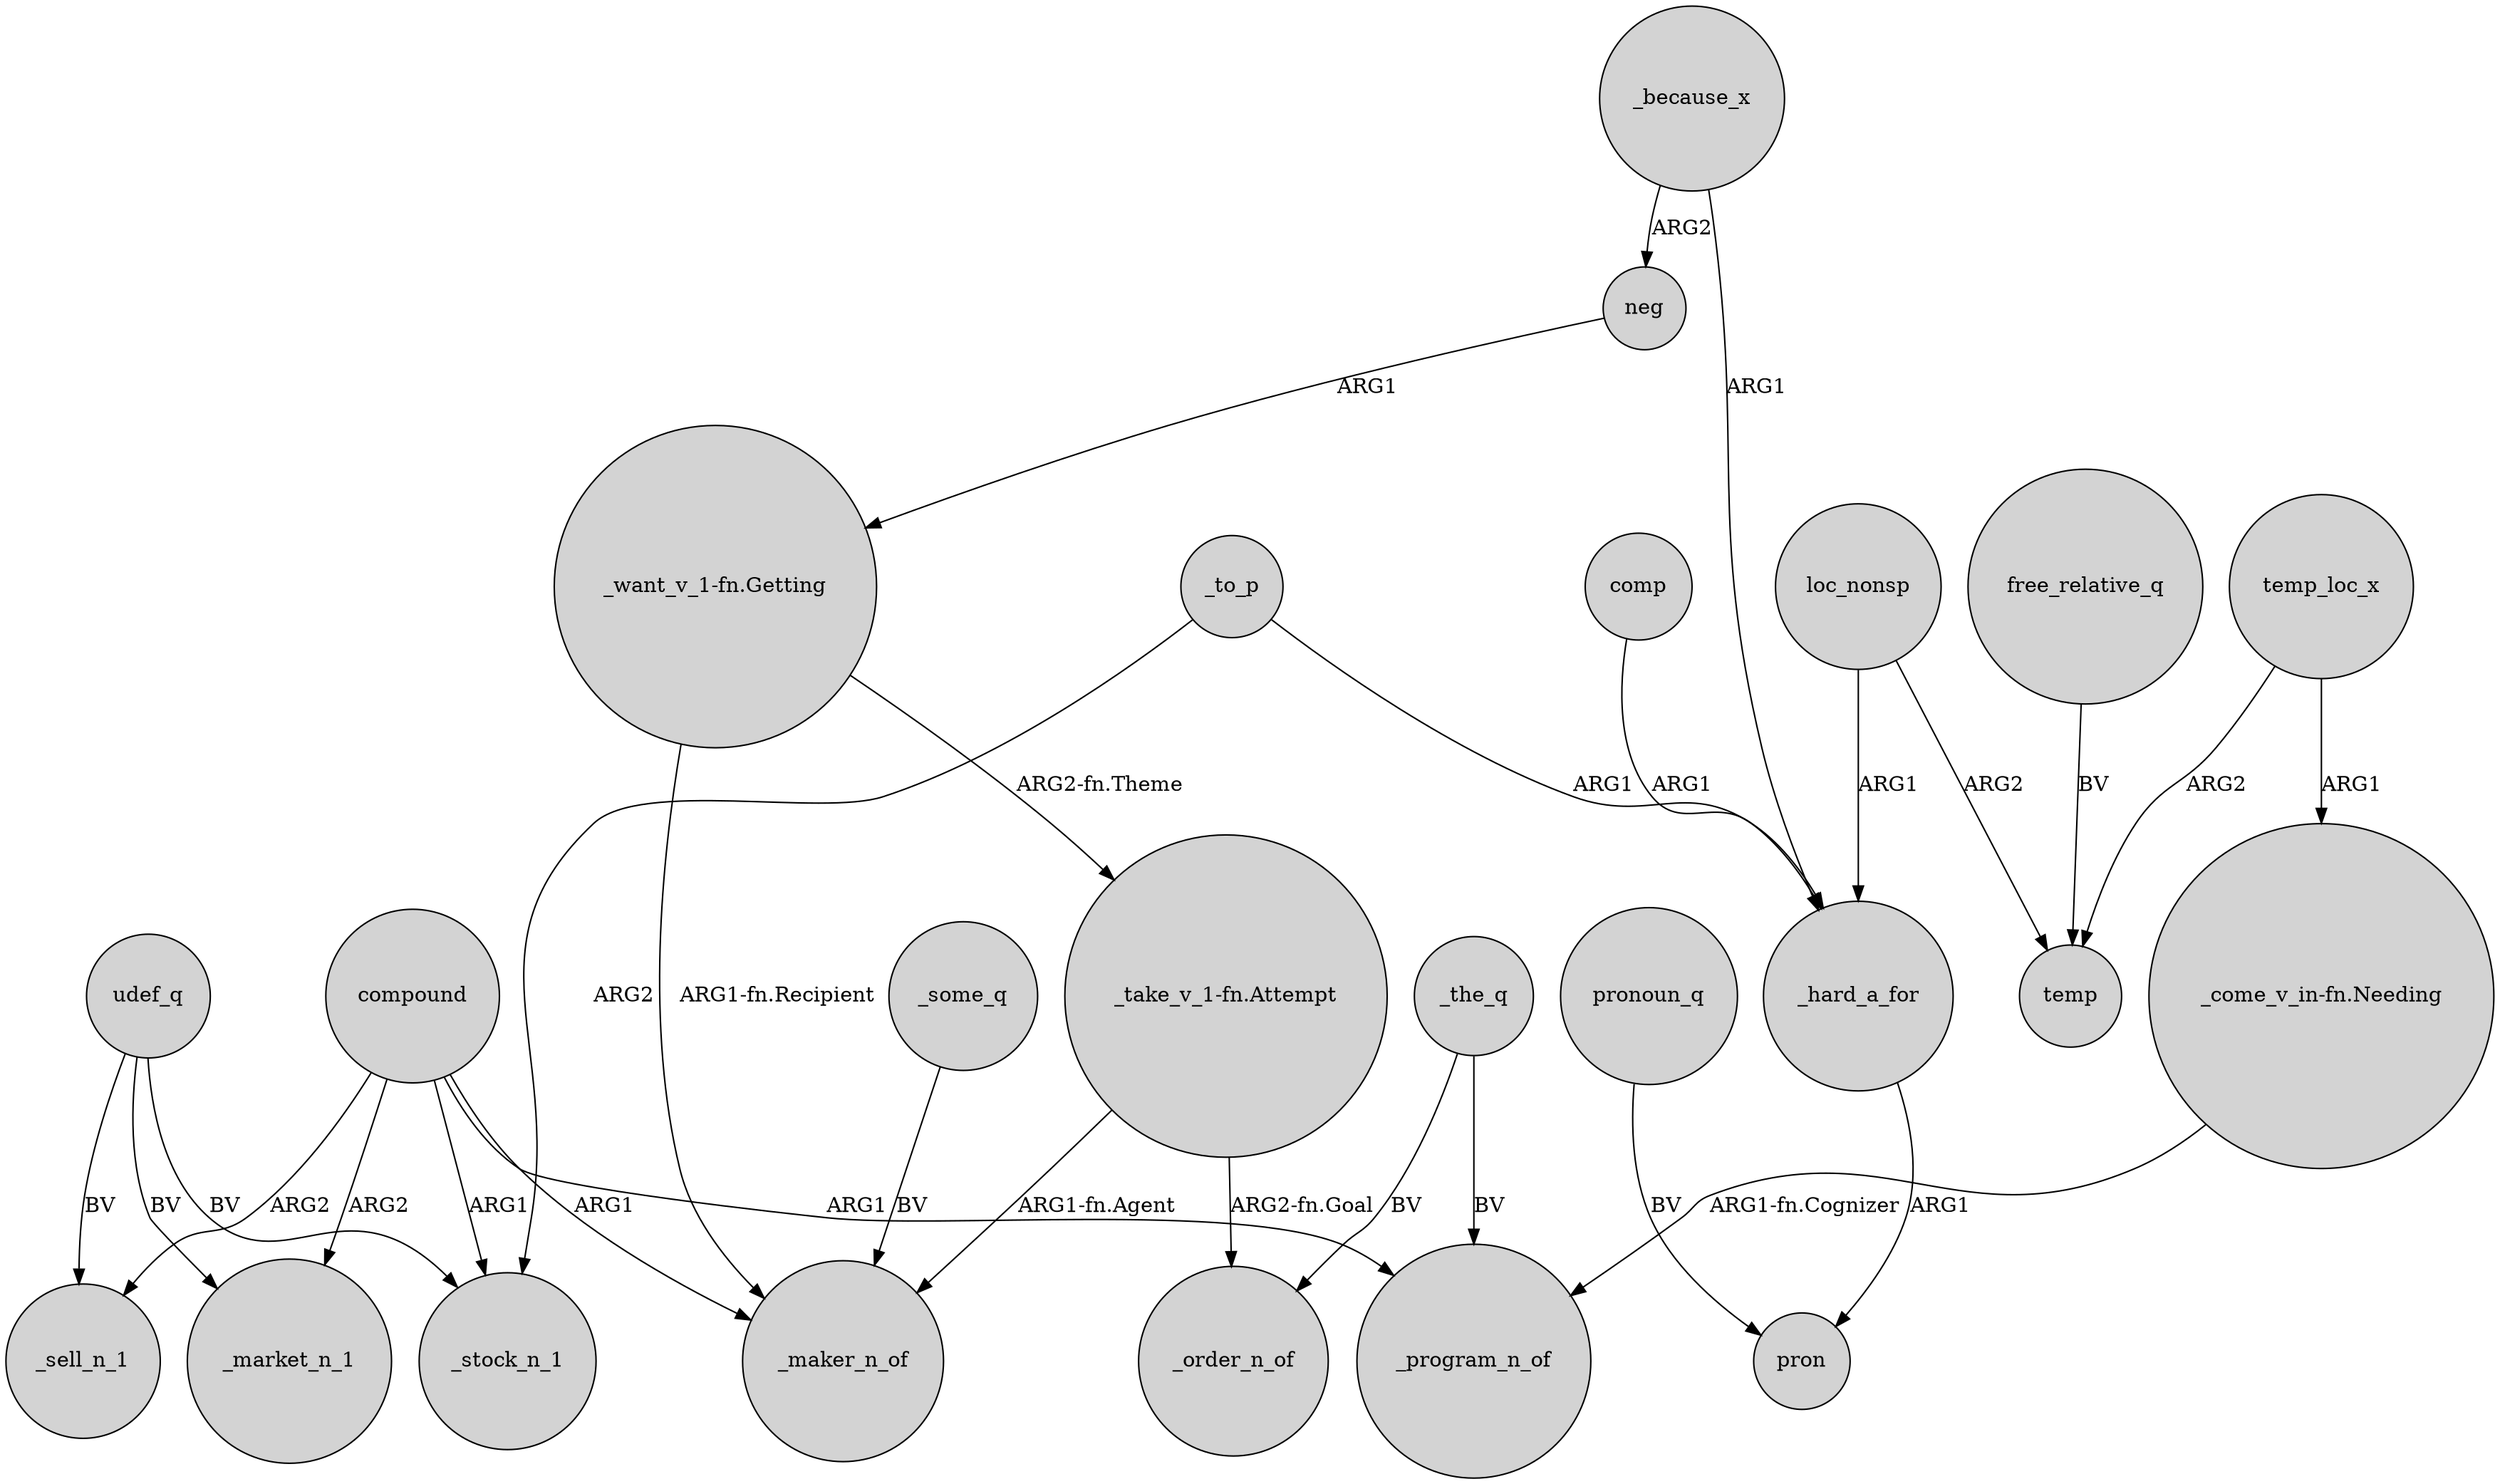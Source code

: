 digraph {
	node [shape=circle style=filled]
	compound -> _sell_n_1 [label=ARG2]
	udef_q -> _market_n_1 [label=BV]
	"_take_v_1-fn.Attempt" -> _maker_n_of [label="ARG1-fn.Agent"]
	udef_q -> _sell_n_1 [label=BV]
	_because_x -> _hard_a_for [label=ARG1]
	temp_loc_x -> "_come_v_in-fn.Needing" [label=ARG1]
	compound -> _market_n_1 [label=ARG2]
	temp_loc_x -> temp [label=ARG2]
	loc_nonsp -> temp [label=ARG2]
	compound -> _stock_n_1 [label=ARG1]
	_to_p -> _stock_n_1 [label=ARG2]
	_the_q -> _order_n_of [label=BV]
	"_come_v_in-fn.Needing" -> _program_n_of [label="ARG1-fn.Cognizer"]
	pronoun_q -> pron [label=BV]
	_some_q -> _maker_n_of [label=BV]
	udef_q -> _stock_n_1 [label=BV]
	compound -> _program_n_of [label=ARG1]
	_hard_a_for -> pron [label=ARG1]
	"_take_v_1-fn.Attempt" -> _order_n_of [label="ARG2-fn.Goal"]
	_to_p -> _hard_a_for [label=ARG1]
	_the_q -> _program_n_of [label=BV]
	loc_nonsp -> _hard_a_for [label=ARG1]
	"_want_v_1-fn.Getting" -> "_take_v_1-fn.Attempt" [label="ARG2-fn.Theme"]
	"_want_v_1-fn.Getting" -> _maker_n_of [label="ARG1-fn.Recipient"]
	neg -> "_want_v_1-fn.Getting" [label=ARG1]
	free_relative_q -> temp [label=BV]
	compound -> _maker_n_of [label=ARG1]
	comp -> _hard_a_for [label=ARG1]
	_because_x -> neg [label=ARG2]
}
